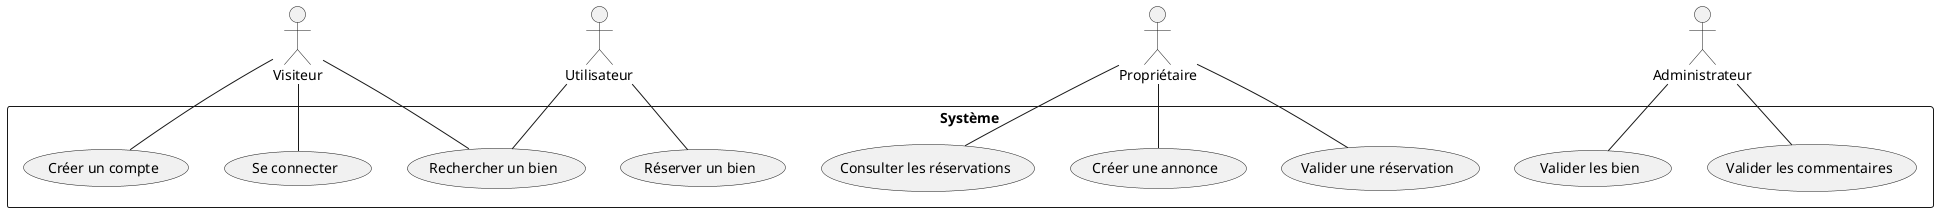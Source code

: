 @startuml use-case
actor Visiteur
actor Utilisateur
actor Propriétaire
actor Administrateur

rectangle Système {
  Visiteur -- (Rechercher un bien)
  Visiteur -- (Créer un compte)
  Visiteur -- (Se connecter)
  Utilisateur -- (Rechercher un bien)
  Utilisateur -- (Réserver un bien)
  Propriétaire -- (Créer une annonce)
  Propriétaire -- (Consulter les réservations)
  Propriétaire -- (Valider une réservation)
  Administrateur -- (Valider les bien)
  Administrateur -- (Valider les commentaires)
}
@enduml
